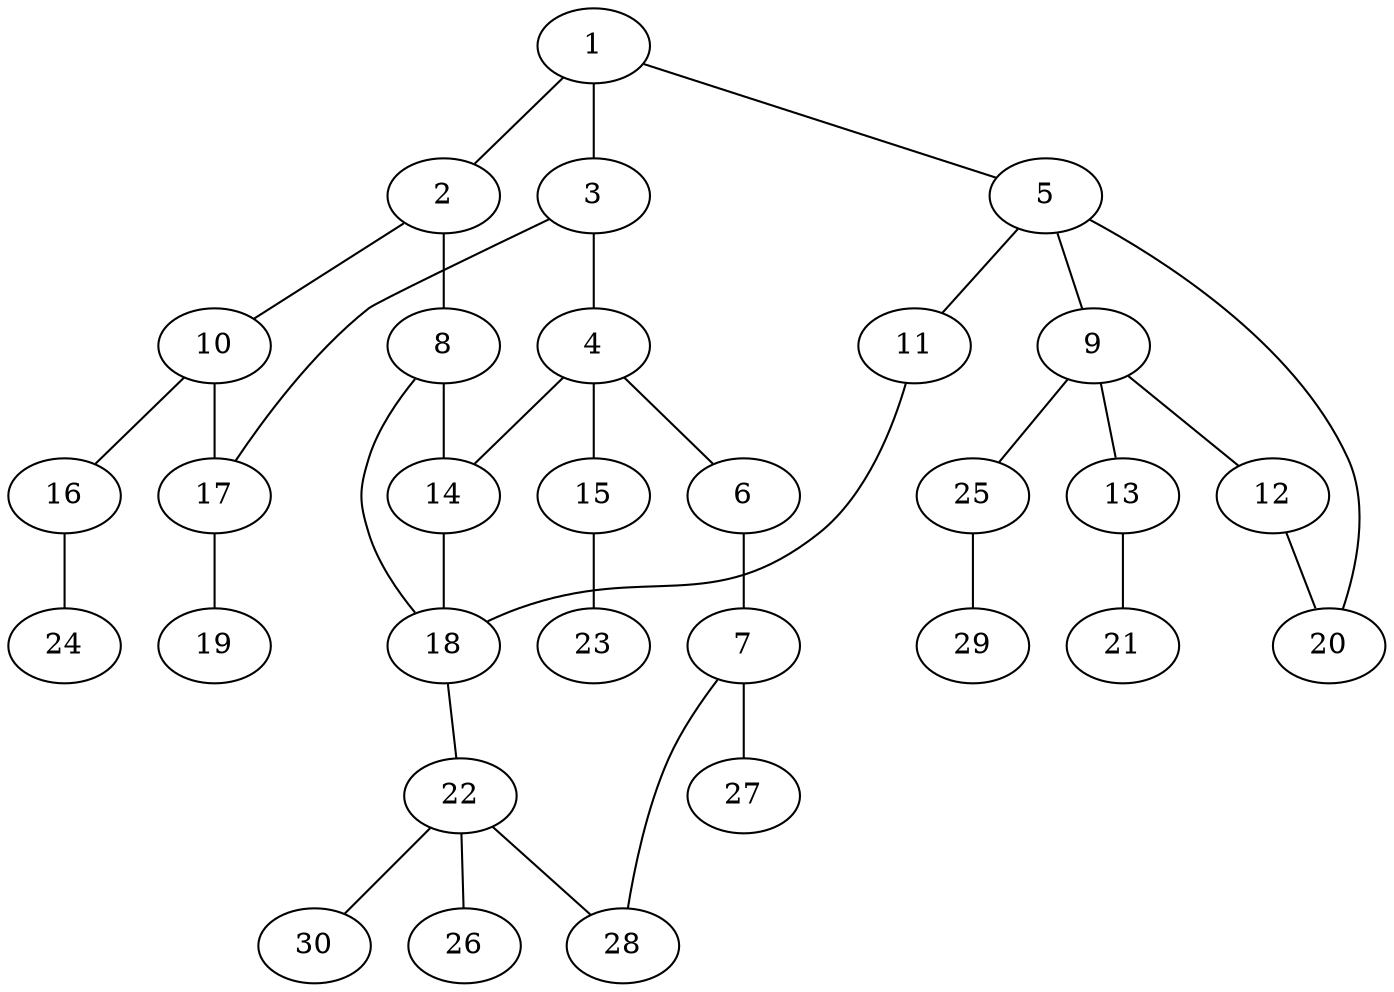 graph graphname {1--2
1--3
1--5
2--8
2--10
3--4
3--17
4--6
4--14
4--15
5--9
5--11
5--20
6--7
7--27
7--28
8--14
8--18
9--12
9--13
9--25
10--16
10--17
11--18
12--20
13--21
14--18
15--23
16--24
17--19
18--22
22--26
22--28
22--30
25--29
}